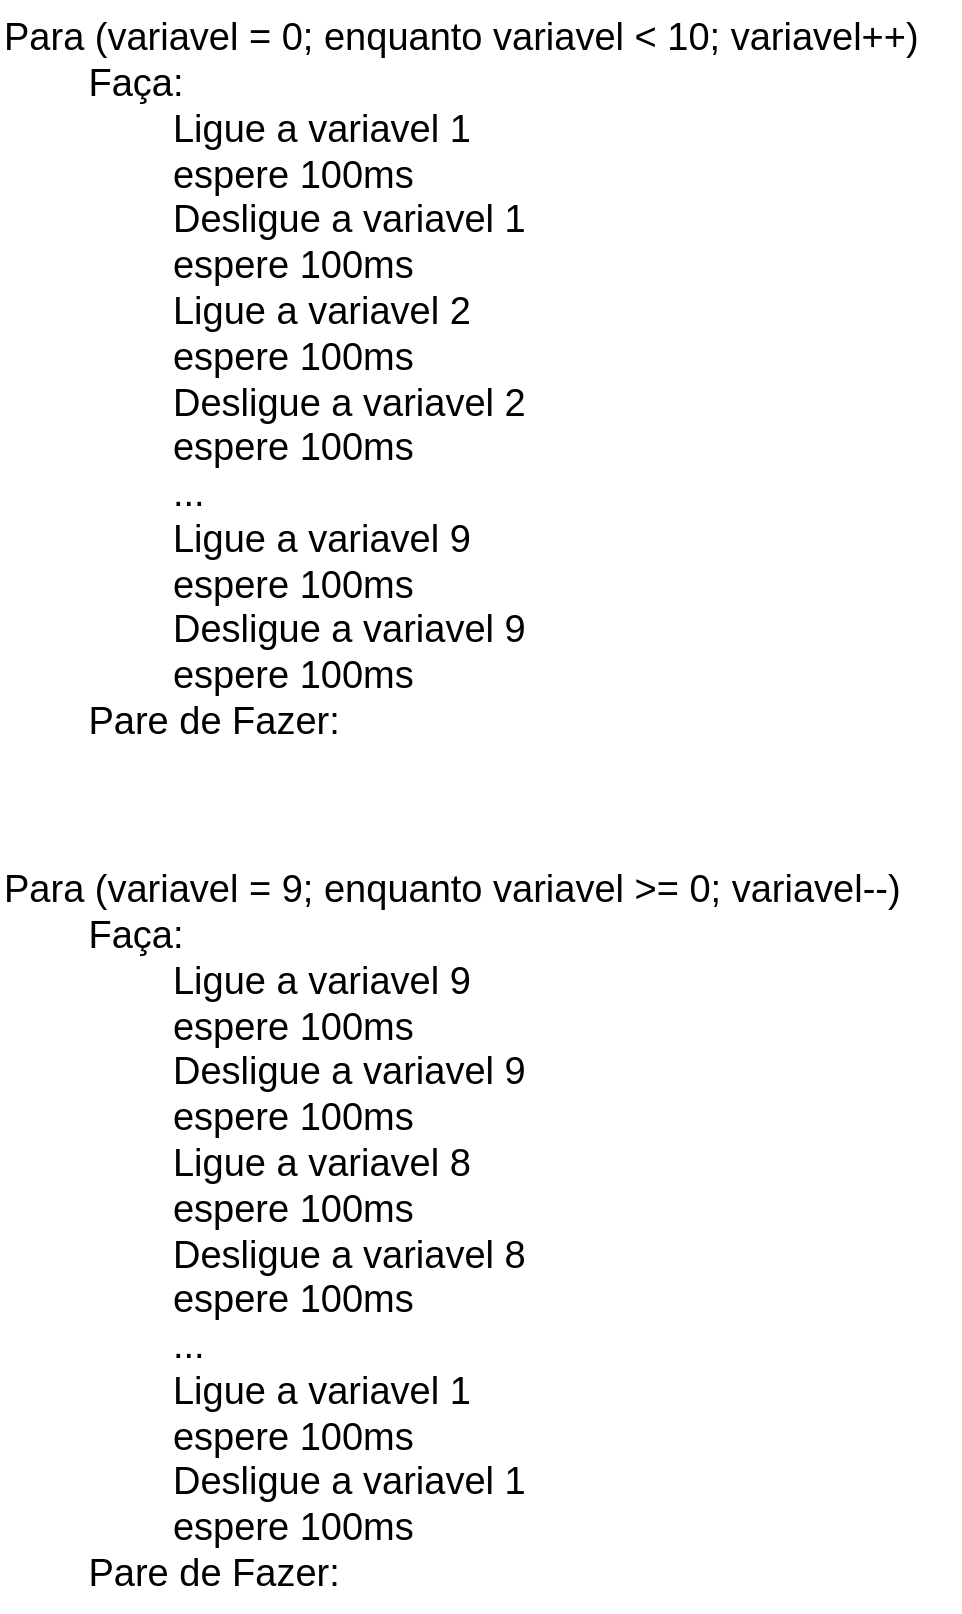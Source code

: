 <mxfile version="20.2.2" type="device" pages="2"><diagram id="ewprM8v5iV5Jn2kJuUJ2" name="Pseudônimo"><mxGraphModel dx="1090" dy="1891" grid="1" gridSize="10" guides="1" tooltips="1" connect="1" arrows="1" fold="1" page="1" pageScale="1" pageWidth="827" pageHeight="1169" math="0" shadow="0"><root><mxCell id="0"/><mxCell id="1" parent="0"/><mxCell id="_OQ4LAkPUJe6rx3apqOP-1" value="Para (variavel = 0; enquanto variavel &amp;lt; 10; variavel++)&lt;br&gt;&lt;span style=&quot;white-space: pre;&quot;&gt;&#9;&lt;/span&gt;Faça:&lt;br&gt;&lt;span style=&quot;white-space: pre;&quot;&gt;&#9;&lt;/span&gt;&lt;span style=&quot;white-space: pre;&quot;&gt;&#9;&lt;/span&gt;Ligue a variavel 1&lt;br&gt;&lt;span style=&quot;white-space: pre;&quot;&gt;&#9;&lt;/span&gt;&lt;span style=&quot;white-space: pre;&quot;&gt;&#9;&lt;/span&gt;espere 100ms&lt;br&gt;&lt;span style=&quot;white-space: pre;&quot;&gt;&#9;&lt;/span&gt;&lt;span style=&quot;white-space: pre;&quot;&gt;&#9;&lt;/span&gt;Desligue a variavel 1&lt;br&gt;&lt;span style=&quot;white-space: pre;&quot;&gt;&#9;&lt;/span&gt;&lt;span style=&quot;white-space: pre;&quot;&gt;&#9;&lt;/span&gt;espere 100ms&lt;br&gt;&lt;span style=&quot;white-space: pre;&quot;&gt;&#9;&lt;/span&gt;&lt;span style=&quot;white-space: pre;&quot;&gt;&#9;&lt;/span&gt;Ligue a variavel 2&lt;br&gt;&lt;span style=&quot;white-space: pre;&quot;&gt;&#9;&lt;/span&gt;&lt;span style=&quot;white-space: pre;&quot;&gt;&#9;&lt;/span&gt;espere 100ms&lt;br&gt;&lt;span style=&quot;white-space: pre;&quot;&gt;&#9;&lt;/span&gt;&lt;span style=&quot;white-space: pre;&quot;&gt;&#9;&lt;/span&gt;Desligue a variavel 2&lt;br&gt;&lt;span style=&quot;white-space: pre;&quot;&gt;&#9;&lt;/span&gt;&lt;span style=&quot;white-space: pre;&quot;&gt;&#9;&lt;/span&gt;espere 100ms&lt;br&gt;&lt;span style=&quot;white-space: pre;&quot;&gt;&#9;&lt;/span&gt;&lt;span style=&quot;white-space: pre;&quot;&gt;&#9;&lt;/span&gt;...&lt;br&gt;&lt;span style=&quot;white-space: pre;&quot;&gt;&#9;&lt;/span&gt;&lt;span style=&quot;white-space: pre;&quot;&gt;&#9;&lt;/span&gt;Ligue a variavel 9&lt;br&gt;&lt;span style=&quot;white-space: pre;&quot;&gt;&#9;&lt;/span&gt;&lt;span style=&quot;white-space: pre;&quot;&gt;&#9;&lt;/span&gt;espere 100ms&lt;br&gt;&lt;span style=&quot;white-space: pre;&quot;&gt;&#9;&lt;/span&gt;&lt;span style=&quot;white-space: pre;&quot;&gt;&#9;&lt;/span&gt;Desligue a variavel 9&lt;br&gt;&lt;span style=&quot;white-space: pre;&quot;&gt;&#9;&lt;/span&gt;&lt;span style=&quot;white-space: pre;&quot;&gt;&#9;&lt;/span&gt;espere 100ms&lt;span style=&quot;white-space: pre;&quot;&gt;&#9;&lt;/span&gt;&lt;span style=&quot;white-space: pre;&quot;&gt;&#9;&lt;/span&gt;&lt;br&gt;&lt;span style=&quot;white-space: pre;&quot;&gt;&#9;&lt;/span&gt;Pare de Fazer:" style="text;html=1;align=left;verticalAlign=middle;resizable=0;points=[];autosize=1;strokeColor=none;fillColor=none;fontSize=19;" vertex="1" parent="1"><mxGeometry x="120" y="-1010" width="480" height="380" as="geometry"/></mxCell><mxCell id="6oMyXkcpJwaqi1elO2sX-1" value="Para (variavel = 9; enquanto variavel &amp;gt;= 0; variavel--)&lt;br&gt;&lt;span style=&quot;white-space: pre;&quot;&gt;&#9;&lt;/span&gt;Faça:&lt;br&gt;&lt;span style=&quot;white-space: pre;&quot;&gt;&#9;&lt;/span&gt;&lt;span style=&quot;white-space: pre;&quot;&gt;&#9;&lt;/span&gt;Ligue a variavel 9&lt;br&gt;&lt;span style=&quot;white-space: pre;&quot;&gt;&#9;&lt;/span&gt;&lt;span style=&quot;white-space: pre;&quot;&gt;&#9;&lt;/span&gt;espere 100ms&lt;br&gt;&lt;span style=&quot;white-space: pre;&quot;&gt;&#9;&lt;/span&gt;&lt;span style=&quot;white-space: pre;&quot;&gt;&#9;&lt;/span&gt;Desligue a variavel 9&lt;br&gt;&lt;span style=&quot;white-space: pre;&quot;&gt;&#9;&lt;/span&gt;&lt;span style=&quot;white-space: pre;&quot;&gt;&#9;&lt;/span&gt;espere 100ms&lt;br&gt;&lt;span style=&quot;white-space: pre;&quot;&gt;&#9;&lt;/span&gt;&lt;span style=&quot;white-space: pre;&quot;&gt;&#9;&lt;/span&gt;Ligue a variavel 8&lt;br&gt;&lt;span style=&quot;white-space: pre;&quot;&gt;&#9;&lt;/span&gt;&lt;span style=&quot;white-space: pre;&quot;&gt;&#9;&lt;/span&gt;espere 100ms&lt;br&gt;&lt;span style=&quot;white-space: pre;&quot;&gt;&#9;&lt;/span&gt;&lt;span style=&quot;white-space: pre;&quot;&gt;&#9;&lt;/span&gt;Desligue a variavel 8&lt;br&gt;&lt;span style=&quot;white-space: pre;&quot;&gt;&#9;&lt;/span&gt;&lt;span style=&quot;white-space: pre;&quot;&gt;&#9;&lt;/span&gt;espere 100ms&lt;br&gt;&lt;span style=&quot;white-space: pre;&quot;&gt;&#9;&lt;/span&gt;&lt;span style=&quot;white-space: pre;&quot;&gt;&#9;&lt;/span&gt;...&lt;br&gt;&lt;span style=&quot;white-space: pre;&quot;&gt;&#9;&lt;/span&gt;&lt;span style=&quot;white-space: pre;&quot;&gt;&#9;&lt;/span&gt;Ligue a variavel 1&lt;br&gt;&lt;span style=&quot;white-space: pre;&quot;&gt;&#9;&lt;/span&gt;&lt;span style=&quot;white-space: pre;&quot;&gt;&#9;&lt;/span&gt;espere 100ms&lt;br&gt;&lt;span style=&quot;white-space: pre;&quot;&gt;&#9;&lt;/span&gt;&lt;span style=&quot;white-space: pre;&quot;&gt;&#9;&lt;/span&gt;Desligue a variavel 1&lt;br&gt;&lt;span style=&quot;white-space: pre;&quot;&gt;&#9;&lt;/span&gt;&lt;span style=&quot;white-space: pre;&quot;&gt;&#9;&lt;/span&gt;espere 100ms&lt;span style=&quot;white-space: pre;&quot;&gt;&#9;&lt;/span&gt;&lt;span style=&quot;white-space: pre;&quot;&gt;&#9;&lt;/span&gt;&lt;br&gt;&lt;span style=&quot;white-space: pre;&quot;&gt;&#9;&lt;/span&gt;Pare de Fazer:" style="text;html=1;align=left;verticalAlign=middle;resizable=0;points=[];autosize=1;strokeColor=none;fillColor=none;fontSize=19;" vertex="1" parent="1"><mxGeometry x="120" y="-584" width="470" height="380" as="geometry"/></mxCell></root></mxGraphModel></diagram><diagram id="Cn6onnG62zFbrS3OZLIv" name="Fluxo_Grama"><mxGraphModel dx="1308" dy="866" grid="1" gridSize="10" guides="1" tooltips="1" connect="1" arrows="1" fold="1" page="1" pageScale="1" pageWidth="827" pageHeight="1169" math="0" shadow="0"><root><mxCell id="0"/><mxCell id="1" parent="0"/><mxCell id="nBAu9j6qc5W8DQgyEg4H-3" value="" style="edgeStyle=orthogonalEdgeStyle;rounded=0;orthogonalLoop=1;jettySize=auto;html=1;fontSize=18;" parent="1" source="nBAu9j6qc5W8DQgyEg4H-1" target="nBAu9j6qc5W8DQgyEg4H-2" edge="1"><mxGeometry relative="1" as="geometry"/></mxCell><mxCell id="nBAu9j6qc5W8DQgyEg4H-1" value="&lt;font style=&quot;font-size: 18px;&quot;&gt;INICIO&lt;/font&gt;" style="ellipse;whiteSpace=wrap;html=1;" parent="1" vertex="1"><mxGeometry x="388" y="70" width="140" height="60" as="geometry"/></mxCell><mxCell id="261pfjcp5PQuM-tcfKEE-19" style="edgeStyle=orthogonalEdgeStyle;rounded=0;orthogonalLoop=1;jettySize=auto;html=1;entryX=0.5;entryY=0;entryDx=0;entryDy=0;fontSize=19;exitX=0;exitY=0.5;exitDx=0;exitDy=0;" edge="1" parent="1" source="nBAu9j6qc5W8DQgyEg4H-2" target="RsdrKf-EontAgLZRZb_b-1"><mxGeometry relative="1" as="geometry"><mxPoint x="284" y="190" as="sourcePoint"/></mxGeometry></mxCell><mxCell id="nBAu9j6qc5W8DQgyEg4H-2" value="" style="ellipse;whiteSpace=wrap;html=1;aspect=fixed;fontSize=18;" parent="1" vertex="1"><mxGeometry x="438" y="160" width="40" height="40" as="geometry"/></mxCell><mxCell id="nBAu9j6qc5W8DQgyEg4H-80" value="Fluxograma" style="text;strokeColor=none;fillColor=none;align=left;verticalAlign=middle;spacingLeft=4;spacingRight=4;overflow=hidden;points=[[0,0.5],[1,0.5]];portConstraint=eastwest;rotatable=0;fontSize=35;" parent="1" vertex="1"><mxGeometry x="352.5" width="200" height="50" as="geometry"/></mxCell><mxCell id="V-E0JYtgA5M7y7mTGFUk-1" value="" style="edgeStyle=orthogonalEdgeStyle;rounded=0;orthogonalLoop=1;jettySize=auto;html=1;fontSize=18;" edge="1" parent="1" source="V-E0JYtgA5M7y7mTGFUk-2"><mxGeometry relative="1" as="geometry"><mxPoint x="451.5" y="3590" as="targetPoint"/></mxGeometry></mxCell><mxCell id="RsdrKf-EontAgLZRZb_b-5" value="" style="edgeStyle=orthogonalEdgeStyle;rounded=0;orthogonalLoop=1;jettySize=auto;html=1;fontSize=19;" edge="1" parent="1" source="RsdrKf-EontAgLZRZb_b-1" target="RsdrKf-EontAgLZRZb_b-4"><mxGeometry relative="1" as="geometry"/></mxCell><mxCell id="261pfjcp5PQuM-tcfKEE-22" value="" style="edgeStyle=orthogonalEdgeStyle;rounded=0;orthogonalLoop=1;jettySize=auto;html=1;fontSize=19;" edge="1" parent="1" source="RsdrKf-EontAgLZRZb_b-1" target="261pfjcp5PQuM-tcfKEE-21"><mxGeometry relative="1" as="geometry"><Array as="points"><mxPoint x="464" y="290"/></Array></mxGeometry></mxCell><mxCell id="RsdrKf-EontAgLZRZb_b-1" value="X = 1; X &amp;lt;= 8; X++" style="shape=hexagon;perimeter=hexagonPerimeter2;whiteSpace=wrap;html=1;fixedSize=1;fontSize=19;" vertex="1" parent="1"><mxGeometry x="80" y="250" width="180" height="80" as="geometry"/></mxCell><mxCell id="261pfjcp5PQuM-tcfKEE-2" value="" style="edgeStyle=orthogonalEdgeStyle;rounded=0;orthogonalLoop=1;jettySize=auto;html=1;fontSize=19;" edge="1" parent="1" source="RsdrKf-EontAgLZRZb_b-4" target="261pfjcp5PQuM-tcfKEE-1"><mxGeometry relative="1" as="geometry"/></mxCell><mxCell id="RsdrKf-EontAgLZRZb_b-4" value="on 1" style="whiteSpace=wrap;html=1;fontSize=19;" vertex="1" parent="1"><mxGeometry x="110" y="390" width="120" height="60" as="geometry"/></mxCell><mxCell id="261pfjcp5PQuM-tcfKEE-4" value="" style="edgeStyle=orthogonalEdgeStyle;rounded=0;orthogonalLoop=1;jettySize=auto;html=1;fontSize=19;" edge="1" parent="1" source="261pfjcp5PQuM-tcfKEE-1" target="261pfjcp5PQuM-tcfKEE-3"><mxGeometry relative="1" as="geometry"/></mxCell><mxCell id="261pfjcp5PQuM-tcfKEE-1" value="wait 100ms" style="whiteSpace=wrap;html=1;fontSize=19;" vertex="1" parent="1"><mxGeometry x="110" y="490" width="120" height="60" as="geometry"/></mxCell><mxCell id="261pfjcp5PQuM-tcfKEE-6" value="" style="edgeStyle=orthogonalEdgeStyle;rounded=0;orthogonalLoop=1;jettySize=auto;html=1;fontSize=19;" edge="1" parent="1" source="261pfjcp5PQuM-tcfKEE-3" target="261pfjcp5PQuM-tcfKEE-5"><mxGeometry relative="1" as="geometry"/></mxCell><mxCell id="261pfjcp5PQuM-tcfKEE-3" value="off 1" style="whiteSpace=wrap;html=1;fontSize=19;" vertex="1" parent="1"><mxGeometry x="110" y="600" width="120" height="60" as="geometry"/></mxCell><mxCell id="261pfjcp5PQuM-tcfKEE-8" value="" style="edgeStyle=orthogonalEdgeStyle;rounded=0;orthogonalLoop=1;jettySize=auto;html=1;fontSize=19;" edge="1" parent="1" source="261pfjcp5PQuM-tcfKEE-5" target="261pfjcp5PQuM-tcfKEE-7"><mxGeometry relative="1" as="geometry"/></mxCell><mxCell id="261pfjcp5PQuM-tcfKEE-5" value="wait 100ms" style="whiteSpace=wrap;html=1;fontSize=19;" vertex="1" parent="1"><mxGeometry x="110" y="710" width="120" height="60" as="geometry"/></mxCell><mxCell id="261pfjcp5PQuM-tcfKEE-10" value="" style="edgeStyle=orthogonalEdgeStyle;rounded=0;orthogonalLoop=1;jettySize=auto;html=1;fontSize=19;" edge="1" parent="1" source="261pfjcp5PQuM-tcfKEE-7" target="261pfjcp5PQuM-tcfKEE-9"><mxGeometry relative="1" as="geometry"/></mxCell><mxCell id="261pfjcp5PQuM-tcfKEE-7" value="..." style="whiteSpace=wrap;html=1;fontSize=19;" vertex="1" parent="1"><mxGeometry x="110" y="820" width="120" height="60" as="geometry"/></mxCell><mxCell id="261pfjcp5PQuM-tcfKEE-12" value="" style="edgeStyle=orthogonalEdgeStyle;rounded=0;orthogonalLoop=1;jettySize=auto;html=1;fontSize=19;" edge="1" parent="1" source="261pfjcp5PQuM-tcfKEE-9" target="261pfjcp5PQuM-tcfKEE-11"><mxGeometry relative="1" as="geometry"/></mxCell><mxCell id="261pfjcp5PQuM-tcfKEE-9" value="on 8" style="whiteSpace=wrap;html=1;fontSize=19;" vertex="1" parent="1"><mxGeometry x="110" y="930" width="120" height="60" as="geometry"/></mxCell><mxCell id="261pfjcp5PQuM-tcfKEE-14" value="" style="edgeStyle=orthogonalEdgeStyle;rounded=0;orthogonalLoop=1;jettySize=auto;html=1;fontSize=19;" edge="1" parent="1" source="261pfjcp5PQuM-tcfKEE-11" target="261pfjcp5PQuM-tcfKEE-13"><mxGeometry relative="1" as="geometry"/></mxCell><mxCell id="261pfjcp5PQuM-tcfKEE-11" value="wait 100ms" style="whiteSpace=wrap;html=1;fontSize=19;" vertex="1" parent="1"><mxGeometry x="110" y="1040" width="120" height="60" as="geometry"/></mxCell><mxCell id="261pfjcp5PQuM-tcfKEE-16" value="" style="edgeStyle=orthogonalEdgeStyle;rounded=0;orthogonalLoop=1;jettySize=auto;html=1;fontSize=19;" edge="1" parent="1" source="261pfjcp5PQuM-tcfKEE-13" target="261pfjcp5PQuM-tcfKEE-15"><mxGeometry relative="1" as="geometry"/></mxCell><mxCell id="261pfjcp5PQuM-tcfKEE-13" value="off 8" style="whiteSpace=wrap;html=1;fontSize=19;" vertex="1" parent="1"><mxGeometry x="110" y="1150" width="120" height="60" as="geometry"/></mxCell><mxCell id="261pfjcp5PQuM-tcfKEE-17" style="edgeStyle=orthogonalEdgeStyle;rounded=0;orthogonalLoop=1;jettySize=auto;html=1;entryX=0;entryY=0.5;entryDx=0;entryDy=0;fontSize=19;" edge="1" parent="1" source="261pfjcp5PQuM-tcfKEE-15" target="RsdrKf-EontAgLZRZb_b-1"><mxGeometry relative="1" as="geometry"><Array as="points"><mxPoint x="170" y="1350"/><mxPoint x="60" y="1350"/><mxPoint x="60" y="290"/></Array></mxGeometry></mxCell><mxCell id="261pfjcp5PQuM-tcfKEE-15" value="wait 100ms" style="whiteSpace=wrap;html=1;fontSize=19;" vertex="1" parent="1"><mxGeometry x="110" y="1260" width="120" height="60" as="geometry"/></mxCell><mxCell id="261pfjcp5PQuM-tcfKEE-32" value="" style="edgeStyle=orthogonalEdgeStyle;rounded=0;orthogonalLoop=1;jettySize=auto;html=1;fontSize=19;" edge="1" parent="1" source="261pfjcp5PQuM-tcfKEE-21" target="261pfjcp5PQuM-tcfKEE-31"><mxGeometry relative="1" as="geometry"/></mxCell><mxCell id="261pfjcp5PQuM-tcfKEE-62" value="" style="edgeStyle=orthogonalEdgeStyle;rounded=0;orthogonalLoop=1;jettySize=auto;html=1;fontSize=19;" edge="1" parent="1" source="261pfjcp5PQuM-tcfKEE-21" target="261pfjcp5PQuM-tcfKEE-61"><mxGeometry relative="1" as="geometry"/></mxCell><mxCell id="261pfjcp5PQuM-tcfKEE-21" value="X = 8; X &amp;gt;= 1; X--" style="shape=hexagon;perimeter=hexagonPerimeter2;whiteSpace=wrap;html=1;fixedSize=1;fontSize=19;" vertex="1" parent="1"><mxGeometry x="374" y="490" width="180" height="80" as="geometry"/></mxCell><mxCell id="261pfjcp5PQuM-tcfKEE-34" value="" style="edgeStyle=orthogonalEdgeStyle;rounded=0;orthogonalLoop=1;jettySize=auto;html=1;fontSize=19;" edge="1" parent="1" source="261pfjcp5PQuM-tcfKEE-31" target="261pfjcp5PQuM-tcfKEE-33"><mxGeometry relative="1" as="geometry"/></mxCell><mxCell id="261pfjcp5PQuM-tcfKEE-31" value="on 8" style="whiteSpace=wrap;html=1;fontSize=19;" vertex="1" parent="1"><mxGeometry x="404" y="620" width="120" height="60" as="geometry"/></mxCell><mxCell id="261pfjcp5PQuM-tcfKEE-36" value="" style="edgeStyle=orthogonalEdgeStyle;rounded=0;orthogonalLoop=1;jettySize=auto;html=1;fontSize=19;" edge="1" parent="1" source="261pfjcp5PQuM-tcfKEE-33" target="261pfjcp5PQuM-tcfKEE-35"><mxGeometry relative="1" as="geometry"/></mxCell><mxCell id="261pfjcp5PQuM-tcfKEE-33" value="wait 100ms" style="whiteSpace=wrap;html=1;fontSize=19;" vertex="1" parent="1"><mxGeometry x="404" y="730" width="120" height="60" as="geometry"/></mxCell><mxCell id="261pfjcp5PQuM-tcfKEE-38" value="" style="edgeStyle=orthogonalEdgeStyle;rounded=0;orthogonalLoop=1;jettySize=auto;html=1;fontSize=19;" edge="1" parent="1" source="261pfjcp5PQuM-tcfKEE-35" target="261pfjcp5PQuM-tcfKEE-37"><mxGeometry relative="1" as="geometry"/></mxCell><mxCell id="261pfjcp5PQuM-tcfKEE-35" value="off 8" style="whiteSpace=wrap;html=1;fontSize=19;" vertex="1" parent="1"><mxGeometry x="404" y="840" width="120" height="60" as="geometry"/></mxCell><mxCell id="261pfjcp5PQuM-tcfKEE-40" value="" style="edgeStyle=orthogonalEdgeStyle;rounded=0;orthogonalLoop=1;jettySize=auto;html=1;fontSize=19;" edge="1" parent="1" source="261pfjcp5PQuM-tcfKEE-37" target="261pfjcp5PQuM-tcfKEE-39"><mxGeometry relative="1" as="geometry"/></mxCell><mxCell id="261pfjcp5PQuM-tcfKEE-37" value="on 7" style="whiteSpace=wrap;html=1;fontSize=19;" vertex="1" parent="1"><mxGeometry x="404" y="950" width="120" height="60" as="geometry"/></mxCell><mxCell id="261pfjcp5PQuM-tcfKEE-42" value="" style="edgeStyle=orthogonalEdgeStyle;rounded=0;orthogonalLoop=1;jettySize=auto;html=1;fontSize=19;" edge="1" parent="1" source="261pfjcp5PQuM-tcfKEE-39" target="261pfjcp5PQuM-tcfKEE-41"><mxGeometry relative="1" as="geometry"/></mxCell><mxCell id="261pfjcp5PQuM-tcfKEE-39" value="wait 100ms" style="whiteSpace=wrap;html=1;fontSize=19;" vertex="1" parent="1"><mxGeometry x="404" y="1060" width="120" height="60" as="geometry"/></mxCell><mxCell id="261pfjcp5PQuM-tcfKEE-44" value="" style="edgeStyle=orthogonalEdgeStyle;rounded=0;orthogonalLoop=1;jettySize=auto;html=1;fontSize=19;" edge="1" parent="1" source="261pfjcp5PQuM-tcfKEE-41" target="261pfjcp5PQuM-tcfKEE-43"><mxGeometry relative="1" as="geometry"/></mxCell><mxCell id="261pfjcp5PQuM-tcfKEE-41" value="off 7" style="whiteSpace=wrap;html=1;fontSize=19;" vertex="1" parent="1"><mxGeometry x="404" y="1170" width="120" height="60" as="geometry"/></mxCell><mxCell id="261pfjcp5PQuM-tcfKEE-51" value="" style="edgeStyle=orthogonalEdgeStyle;rounded=0;orthogonalLoop=1;jettySize=auto;html=1;fontSize=19;" edge="1" parent="1" source="261pfjcp5PQuM-tcfKEE-43" target="261pfjcp5PQuM-tcfKEE-50"><mxGeometry relative="1" as="geometry"/></mxCell><mxCell id="261pfjcp5PQuM-tcfKEE-43" value="..." style="whiteSpace=wrap;html=1;fontSize=19;" vertex="1" parent="1"><mxGeometry x="404" y="1280" width="120" height="60" as="geometry"/></mxCell><mxCell id="261pfjcp5PQuM-tcfKEE-53" value="" style="edgeStyle=orthogonalEdgeStyle;rounded=0;orthogonalLoop=1;jettySize=auto;html=1;fontSize=19;" edge="1" parent="1" source="261pfjcp5PQuM-tcfKEE-50" target="261pfjcp5PQuM-tcfKEE-52"><mxGeometry relative="1" as="geometry"/></mxCell><mxCell id="261pfjcp5PQuM-tcfKEE-50" value="on 1" style="whiteSpace=wrap;html=1;fontSize=19;" vertex="1" parent="1"><mxGeometry x="404" y="1390" width="120" height="60" as="geometry"/></mxCell><mxCell id="261pfjcp5PQuM-tcfKEE-55" value="" style="edgeStyle=orthogonalEdgeStyle;rounded=0;orthogonalLoop=1;jettySize=auto;html=1;fontSize=19;" edge="1" parent="1" source="261pfjcp5PQuM-tcfKEE-52" target="261pfjcp5PQuM-tcfKEE-54"><mxGeometry relative="1" as="geometry"/></mxCell><mxCell id="261pfjcp5PQuM-tcfKEE-52" value="wait 100ms" style="whiteSpace=wrap;html=1;fontSize=19;" vertex="1" parent="1"><mxGeometry x="404" y="1500" width="120" height="60" as="geometry"/></mxCell><mxCell id="261pfjcp5PQuM-tcfKEE-57" value="" style="edgeStyle=orthogonalEdgeStyle;rounded=0;orthogonalLoop=1;jettySize=auto;html=1;fontSize=19;" edge="1" parent="1" source="261pfjcp5PQuM-tcfKEE-54" target="261pfjcp5PQuM-tcfKEE-56"><mxGeometry relative="1" as="geometry"/></mxCell><mxCell id="261pfjcp5PQuM-tcfKEE-54" value="off 1" style="whiteSpace=wrap;html=1;fontSize=19;" vertex="1" parent="1"><mxGeometry x="404" y="1610" width="120" height="60" as="geometry"/></mxCell><mxCell id="261pfjcp5PQuM-tcfKEE-59" style="edgeStyle=orthogonalEdgeStyle;rounded=0;orthogonalLoop=1;jettySize=auto;html=1;entryX=0;entryY=0.5;entryDx=0;entryDy=0;fontSize=19;" edge="1" parent="1" source="261pfjcp5PQuM-tcfKEE-56" target="261pfjcp5PQuM-tcfKEE-21"><mxGeometry relative="1" as="geometry"><Array as="points"><mxPoint x="464" y="1810"/><mxPoint x="310" y="1810"/><mxPoint x="310" y="530"/></Array></mxGeometry></mxCell><mxCell id="261pfjcp5PQuM-tcfKEE-56" value="wait 100ms" style="whiteSpace=wrap;html=1;fontSize=19;" vertex="1" parent="1"><mxGeometry x="404" y="1720" width="120" height="60" as="geometry"/></mxCell><mxCell id="261pfjcp5PQuM-tcfKEE-61" value="Fim" style="ellipse;whiteSpace=wrap;html=1;fontSize=19;" vertex="1" parent="1"><mxGeometry x="664" y="500" width="120" height="60" as="geometry"/></mxCell></root></mxGraphModel></diagram></mxfile>